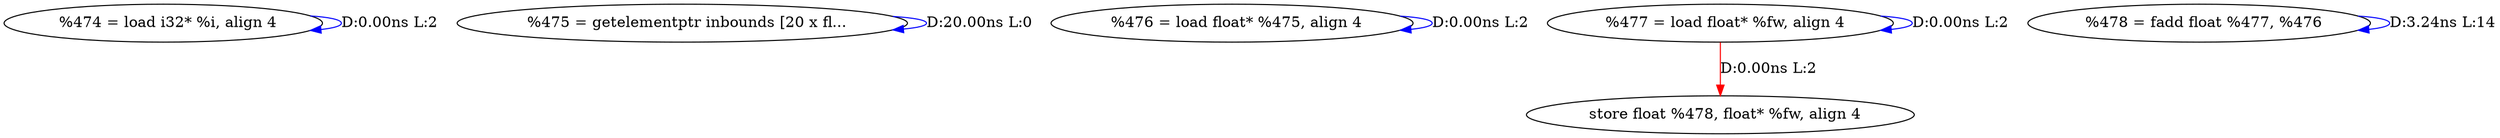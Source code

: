digraph {
Node0x2d359a0[label="  %474 = load i32* %i, align 4"];
Node0x2d359a0 -> Node0x2d359a0[label="D:0.00ns L:2",color=blue];
Node0x2d35a80[label="  %475 = getelementptr inbounds [20 x fl..."];
Node0x2d35a80 -> Node0x2d35a80[label="D:20.00ns L:0",color=blue];
Node0x2d35b60[label="  %476 = load float* %475, align 4"];
Node0x2d35b60 -> Node0x2d35b60[label="D:0.00ns L:2",color=blue];
Node0x2d35c40[label="  %477 = load float* %fw, align 4"];
Node0x2d35c40 -> Node0x2d35c40[label="D:0.00ns L:2",color=blue];
Node0x2d35e00[label="  store float %478, float* %fw, align 4"];
Node0x2d35c40 -> Node0x2d35e00[label="D:0.00ns L:2",color=red];
Node0x2d35d20[label="  %478 = fadd float %477, %476"];
Node0x2d35d20 -> Node0x2d35d20[label="D:3.24ns L:14",color=blue];
}

